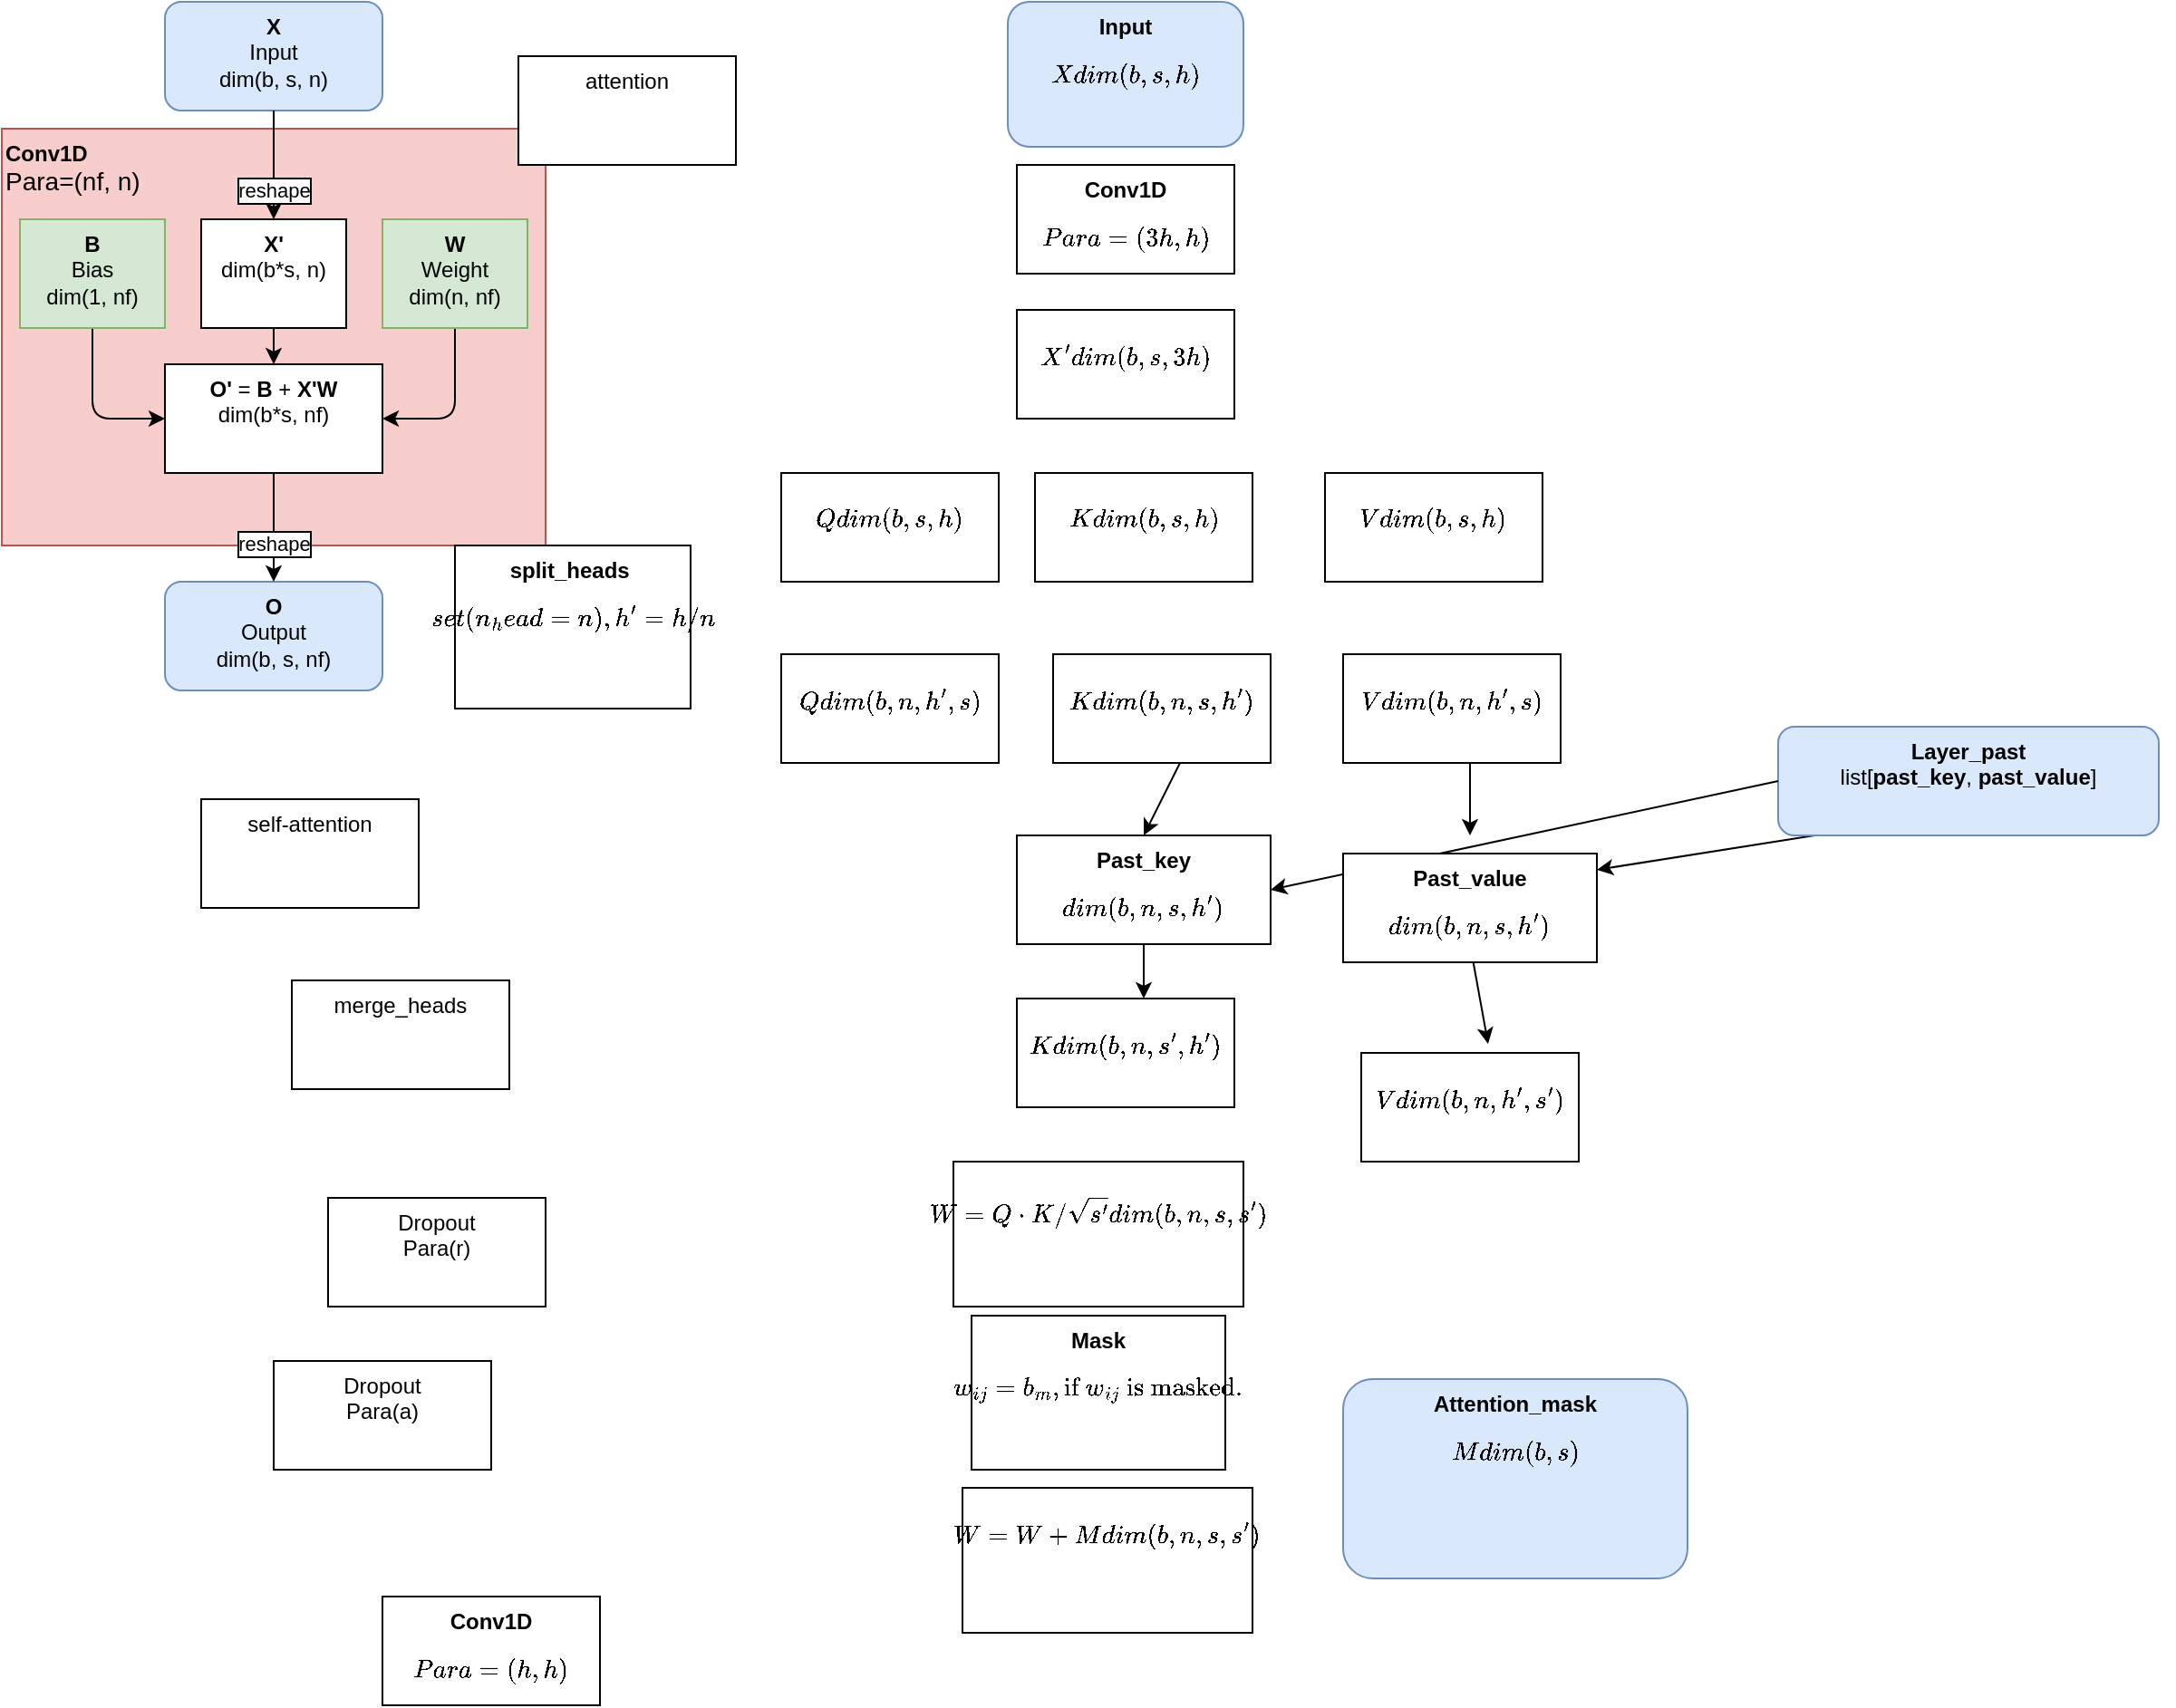 <mxfile version="13.6.9" type="github">
  <diagram id="C5RBs43oDa-KdzZeNtuy" name="Page-1">
    <mxGraphModel dx="1625" dy="526" grid="1" gridSize="10" guides="1" tooltips="1" connect="1" arrows="1" fold="1" page="1" pageScale="1" pageWidth="827" pageHeight="1169" math="1" shadow="0">
      <root>
        <mxCell id="WIyWlLk6GJQsqaUBKTNV-0" />
        <mxCell id="WIyWlLk6GJQsqaUBKTNV-1" parent="WIyWlLk6GJQsqaUBKTNV-0" />
        <mxCell id="5BxzUbeMujvAWOUuop8R-0" value="&lt;b&gt;Conv1D&lt;br&gt;&lt;/b&gt;&lt;font style=&quot;font-size: 14px&quot;&gt;Para=(nf, n)&lt;/font&gt;" style="rounded=0;whiteSpace=wrap;html=1;fillColor=#f8cecc;strokeColor=#b85450;align=left;verticalAlign=top;" parent="WIyWlLk6GJQsqaUBKTNV-1" vertex="1">
          <mxGeometry x="-810" y="80" width="300" height="230" as="geometry" />
        </mxCell>
        <mxCell id="5BxzUbeMujvAWOUuop8R-67" style="edgeStyle=orthogonalEdgeStyle;rounded=1;orthogonalLoop=1;jettySize=auto;html=1;entryX=1;entryY=0.5;entryDx=0;entryDy=0;verticalAlign=top;" parent="WIyWlLk6GJQsqaUBKTNV-1" source="5BxzUbeMujvAWOUuop8R-1" target="5BxzUbeMujvAWOUuop8R-6" edge="1">
          <mxGeometry relative="1" as="geometry" />
        </mxCell>
        <mxCell id="5BxzUbeMujvAWOUuop8R-1" value="&lt;b&gt;W&lt;br&gt;&lt;/b&gt;Weight&lt;br&gt;dim(n, nf)" style="rounded=0;whiteSpace=wrap;html=1;fillColor=#d5e8d4;strokeColor=#82b366;verticalAlign=top;" parent="WIyWlLk6GJQsqaUBKTNV-1" vertex="1">
          <mxGeometry x="-600" y="130" width="80" height="60" as="geometry" />
        </mxCell>
        <mxCell id="5BxzUbeMujvAWOUuop8R-66" style="edgeStyle=orthogonalEdgeStyle;rounded=1;orthogonalLoop=1;jettySize=auto;html=1;entryX=0;entryY=0.5;entryDx=0;entryDy=0;verticalAlign=top;" parent="WIyWlLk6GJQsqaUBKTNV-1" source="5BxzUbeMujvAWOUuop8R-2" target="5BxzUbeMujvAWOUuop8R-6" edge="1">
          <mxGeometry relative="1" as="geometry" />
        </mxCell>
        <mxCell id="5BxzUbeMujvAWOUuop8R-2" value="&lt;b&gt;B&lt;br&gt;&lt;/b&gt;Bias&lt;br&gt;dim(1, nf)" style="rounded=0;whiteSpace=wrap;html=1;fillColor=#d5e8d4;strokeColor=#82b366;verticalAlign=top;" parent="WIyWlLk6GJQsqaUBKTNV-1" vertex="1">
          <mxGeometry x="-800" y="130" width="80" height="60" as="geometry" />
        </mxCell>
        <mxCell id="5BxzUbeMujvAWOUuop8R-3" value="&lt;b&gt;X&lt;br&gt;&lt;/b&gt;Input&lt;br&gt;dim(b, s, n)" style="rounded=1;whiteSpace=wrap;html=1;labelBackgroundColor=none;fillColor=#dae8fc;strokeColor=#6c8ebf;verticalAlign=top;" parent="WIyWlLk6GJQsqaUBKTNV-1" vertex="1">
          <mxGeometry x="-720" y="10" width="120" height="60" as="geometry" />
        </mxCell>
        <mxCell id="5BxzUbeMujvAWOUuop8R-6" value="&lt;b&gt;O&#39;&lt;/b&gt; = &lt;b&gt;B&lt;/b&gt; + &lt;b&gt;X&#39;W&lt;/b&gt;&lt;br&gt;dim(b*s, nf)" style="rounded=0;whiteSpace=wrap;html=1;verticalAlign=top;" parent="WIyWlLk6GJQsqaUBKTNV-1" vertex="1">
          <mxGeometry x="-720" y="210" width="120" height="60" as="geometry" />
        </mxCell>
        <mxCell id="5BxzUbeMujvAWOUuop8R-44" value="" style="endArrow=classic;html=1;exitX=0.5;exitY=1;exitDx=0;exitDy=0;entryX=0.5;entryY=0;entryDx=0;entryDy=0;edgeStyle=orthogonalEdgeStyle;verticalAlign=top;" parent="WIyWlLk6GJQsqaUBKTNV-1" source="5BxzUbeMujvAWOUuop8R-3" target="5BxzUbeMujvAWOUuop8R-4" edge="1">
          <mxGeometry relative="1" as="geometry">
            <mxPoint x="-780" y="230" as="sourcePoint" />
            <mxPoint x="-760" y="260" as="targetPoint" />
          </mxGeometry>
        </mxCell>
        <mxCell id="5BxzUbeMujvAWOUuop8R-45" value="reshape" style="edgeLabel;resizable=0;html=1;align=center;verticalAlign=top;labelBorderColor=#000000;" parent="5BxzUbeMujvAWOUuop8R-44" connectable="0" vertex="1">
          <mxGeometry relative="1" as="geometry" />
        </mxCell>
        <mxCell id="5BxzUbeMujvAWOUuop8R-49" value="&lt;b&gt;O&lt;/b&gt;&lt;br&gt;Output&lt;br&gt;dim(b, s, nf)" style="rounded=1;whiteSpace=wrap;html=1;shadow=0;glass=0;labelBackgroundColor=none;sketch=0;fillColor=#dae8fc;strokeColor=#6c8ebf;verticalAlign=top;" parent="WIyWlLk6GJQsqaUBKTNV-1" vertex="1">
          <mxGeometry x="-720" y="330" width="120" height="60" as="geometry" />
        </mxCell>
        <mxCell id="5BxzUbeMujvAWOUuop8R-50" value="" style="endArrow=classic;html=1;exitX=0.5;exitY=1;exitDx=0;exitDy=0;entryX=0.5;entryY=0;entryDx=0;entryDy=0;verticalAlign=top;" parent="WIyWlLk6GJQsqaUBKTNV-1" source="5BxzUbeMujvAWOUuop8R-6" target="5BxzUbeMujvAWOUuop8R-49" edge="1">
          <mxGeometry relative="1" as="geometry">
            <mxPoint x="-780" y="230" as="sourcePoint" />
            <mxPoint x="-780" y="290" as="targetPoint" />
          </mxGeometry>
        </mxCell>
        <mxCell id="5BxzUbeMujvAWOUuop8R-51" value="reshape" style="edgeLabel;resizable=0;html=1;align=center;verticalAlign=top;labelBorderColor=#000000;" parent="5BxzUbeMujvAWOUuop8R-50" connectable="0" vertex="1">
          <mxGeometry relative="1" as="geometry">
            <mxPoint y="-5.14" as="offset" />
          </mxGeometry>
        </mxCell>
        <mxCell id="5BxzUbeMujvAWOUuop8R-65" value="" style="edgeStyle=orthogonalEdgeStyle;rounded=1;orthogonalLoop=1;jettySize=auto;html=1;verticalAlign=top;" parent="WIyWlLk6GJQsqaUBKTNV-1" source="5BxzUbeMujvAWOUuop8R-4" target="5BxzUbeMujvAWOUuop8R-6" edge="1">
          <mxGeometry relative="1" as="geometry" />
        </mxCell>
        <mxCell id="5BxzUbeMujvAWOUuop8R-4" value="&lt;b&gt;X&#39;&lt;br&gt;&lt;/b&gt;&lt;span&gt;dim(b*s, n)&lt;/span&gt;&lt;b&gt;&lt;br&gt;&lt;/b&gt;" style="rounded=0;whiteSpace=wrap;html=1;glass=0;shadow=0;sketch=0;verticalAlign=top;" parent="WIyWlLk6GJQsqaUBKTNV-1" vertex="1">
          <mxGeometry x="-700" y="130" width="80" height="60" as="geometry" />
        </mxCell>
        <mxCell id="7JXXCMrdwitXyQzOqRTU-0" value="&lt;b&gt;Conv1D&lt;/b&gt;$$Para=(3h,h)$$" style="rounded=0;whiteSpace=wrap;html=1;shadow=0;glass=0;labelBackgroundColor=none;sketch=0;align=center;verticalAlign=top;" vertex="1" parent="WIyWlLk6GJQsqaUBKTNV-1">
          <mxGeometry x="-250" y="100" width="120" height="60" as="geometry" />
        </mxCell>
        <mxCell id="7JXXCMrdwitXyQzOqRTU-2" value="Dropout&lt;br&gt;Para(a)" style="rounded=0;whiteSpace=wrap;html=1;shadow=0;glass=0;labelBackgroundColor=none;sketch=0;align=center;verticalAlign=top;" vertex="1" parent="WIyWlLk6GJQsqaUBKTNV-1">
          <mxGeometry x="-660" y="760" width="120" height="60" as="geometry" />
        </mxCell>
        <mxCell id="7JXXCMrdwitXyQzOqRTU-3" value="Dropout&lt;br&gt;Para(r)" style="rounded=0;whiteSpace=wrap;html=1;shadow=0;glass=0;labelBackgroundColor=none;sketch=0;align=center;verticalAlign=top;" vertex="1" parent="WIyWlLk6GJQsqaUBKTNV-1">
          <mxGeometry x="-630" y="670" width="120" height="60" as="geometry" />
        </mxCell>
        <mxCell id="7JXXCMrdwitXyQzOqRTU-4" value="&lt;b&gt;split_heads&amp;nbsp;&lt;/b&gt;$$set(n_head=n),\\&lt;br&gt;h&#39; = h/n$$" style="rounded=0;whiteSpace=wrap;html=1;shadow=0;glass=0;labelBackgroundColor=none;sketch=0;align=center;verticalAlign=top;horizontal=1;" vertex="1" parent="WIyWlLk6GJQsqaUBKTNV-1">
          <mxGeometry x="-560" y="310" width="130" height="90" as="geometry" />
        </mxCell>
        <mxCell id="7JXXCMrdwitXyQzOqRTU-6" value="attention" style="rounded=0;whiteSpace=wrap;html=1;shadow=0;glass=0;labelBackgroundColor=none;sketch=0;align=center;verticalAlign=top;" vertex="1" parent="WIyWlLk6GJQsqaUBKTNV-1">
          <mxGeometry x="-525" y="40" width="120" height="60" as="geometry" />
        </mxCell>
        <mxCell id="7JXXCMrdwitXyQzOqRTU-7" value="self-attention" style="rounded=0;whiteSpace=wrap;html=1;shadow=0;glass=0;labelBackgroundColor=none;sketch=0;align=center;verticalAlign=top;" vertex="1" parent="WIyWlLk6GJQsqaUBKTNV-1">
          <mxGeometry x="-700" y="450" width="120" height="60" as="geometry" />
        </mxCell>
        <mxCell id="7JXXCMrdwitXyQzOqRTU-8" value="merge_heads" style="rounded=0;whiteSpace=wrap;html=1;shadow=0;glass=0;labelBackgroundColor=none;sketch=0;align=center;verticalAlign=top;" vertex="1" parent="WIyWlLk6GJQsqaUBKTNV-1">
          <mxGeometry x="-650" y="550" width="120" height="60" as="geometry" />
        </mxCell>
        <mxCell id="7JXXCMrdwitXyQzOqRTU-10" value="&lt;b&gt;Input&lt;/b&gt; $$X\\dim(b, s, h)&lt;br&gt;$$" style="rounded=1;whiteSpace=wrap;html=1;labelBackgroundColor=none;fillColor=#dae8fc;strokeColor=#6c8ebf;verticalAlign=top;" vertex="1" parent="WIyWlLk6GJQsqaUBKTNV-1">
          <mxGeometry x="-255" y="10" width="130" height="80" as="geometry" />
        </mxCell>
        <mxCell id="7JXXCMrdwitXyQzOqRTU-12" value="$$X&#39;\\dim(b, s, 3h)$$&lt;b&gt;&lt;br&gt;&lt;/b&gt;" style="rounded=0;whiteSpace=wrap;html=1;glass=0;shadow=0;sketch=0;align=center;verticalAlign=top;" vertex="1" parent="WIyWlLk6GJQsqaUBKTNV-1">
          <mxGeometry x="-250" y="180" width="120" height="60" as="geometry" />
        </mxCell>
        <mxCell id="7JXXCMrdwitXyQzOqRTU-14" value="$$Q\\dim(b, s, h)$$" style="rounded=0;whiteSpace=wrap;html=1;glass=0;shadow=0;sketch=0;verticalAlign=top;" vertex="1" parent="WIyWlLk6GJQsqaUBKTNV-1">
          <mxGeometry x="-380" y="270" width="120" height="60" as="geometry" />
        </mxCell>
        <mxCell id="7JXXCMrdwitXyQzOqRTU-43" style="edgeStyle=none;rounded=1;orthogonalLoop=1;jettySize=auto;html=1;entryX=0.5;entryY=0;entryDx=0;entryDy=0;verticalAlign=top;" edge="1" parent="WIyWlLk6GJQsqaUBKTNV-1">
          <mxGeometry relative="1" as="geometry">
            <mxPoint y="430" as="sourcePoint" />
            <mxPoint y="470" as="targetPoint" />
          </mxGeometry>
        </mxCell>
        <mxCell id="7JXXCMrdwitXyQzOqRTU-41" style="edgeStyle=none;rounded=1;orthogonalLoop=1;jettySize=auto;html=1;entryX=0.5;entryY=0;entryDx=0;entryDy=0;verticalAlign=top;" edge="1" parent="WIyWlLk6GJQsqaUBKTNV-1" target="7JXXCMrdwitXyQzOqRTU-28">
          <mxGeometry relative="1" as="geometry">
            <mxPoint x="-160" y="430" as="sourcePoint" />
          </mxGeometry>
        </mxCell>
        <mxCell id="7JXXCMrdwitXyQzOqRTU-34" style="rounded=1;orthogonalLoop=1;jettySize=auto;html=1;exitX=1;exitY=0.5;exitDx=0;exitDy=0;verticalAlign=top;" edge="1" parent="WIyWlLk6GJQsqaUBKTNV-1" source="7JXXCMrdwitXyQzOqRTU-26">
          <mxGeometry relative="1" as="geometry">
            <mxPoint x="70" y="488.947" as="targetPoint" />
          </mxGeometry>
        </mxCell>
        <mxCell id="7JXXCMrdwitXyQzOqRTU-26" value="&lt;b&gt;Layer_past&lt;/b&gt;&lt;br&gt;list[&lt;b&gt;past_key&lt;/b&gt;,&amp;nbsp;&lt;b&gt;past_value&lt;/b&gt;]" style="rounded=1;whiteSpace=wrap;html=1;shadow=0;glass=0;labelBackgroundColor=none;sketch=0;align=center;fillColor=#dae8fc;strokeColor=#6c8ebf;verticalAlign=top;" vertex="1" parent="WIyWlLk6GJQsqaUBKTNV-1">
          <mxGeometry x="170" y="410" width="210" height="60" as="geometry" />
        </mxCell>
        <mxCell id="7JXXCMrdwitXyQzOqRTU-44" style="edgeStyle=none;rounded=1;orthogonalLoop=1;jettySize=auto;html=1;entryX=0.5;entryY=0;entryDx=0;entryDy=0;verticalAlign=top;" edge="1" parent="WIyWlLk6GJQsqaUBKTNV-1">
          <mxGeometry relative="1" as="geometry">
            <mxPoint y="530" as="sourcePoint" />
            <mxPoint x="10" y="585" as="targetPoint" />
          </mxGeometry>
        </mxCell>
        <mxCell id="7JXXCMrdwitXyQzOqRTU-42" style="edgeStyle=none;rounded=1;orthogonalLoop=1;jettySize=auto;html=1;entryX=0.5;entryY=0;entryDx=0;entryDy=0;verticalAlign=top;" edge="1" parent="WIyWlLk6GJQsqaUBKTNV-1" source="7JXXCMrdwitXyQzOqRTU-28">
          <mxGeometry relative="1" as="geometry">
            <mxPoint x="-180" y="560" as="targetPoint" />
          </mxGeometry>
        </mxCell>
        <mxCell id="7JXXCMrdwitXyQzOqRTU-28" value="&lt;b&gt;Past_key&lt;/b&gt;&lt;br&gt;$$dim(b,n,s,h&#39;)$$&lt;br&gt;&lt;b&gt;&lt;br&gt;&lt;/b&gt;" style="rounded=0;whiteSpace=wrap;html=1;glass=0;shadow=0;sketch=0;verticalAlign=top;" vertex="1" parent="WIyWlLk6GJQsqaUBKTNV-1">
          <mxGeometry x="-250" y="470" width="140" height="60" as="geometry" />
        </mxCell>
        <mxCell id="7JXXCMrdwitXyQzOqRTU-32" value="" style="endArrow=classic;html=1;exitX=0;exitY=0.5;exitDx=0;exitDy=0;entryX=1;entryY=0.5;entryDx=0;entryDy=0;verticalAlign=top;" edge="1" parent="WIyWlLk6GJQsqaUBKTNV-1" source="7JXXCMrdwitXyQzOqRTU-26" target="7JXXCMrdwitXyQzOqRTU-28">
          <mxGeometry relative="1" as="geometry">
            <mxPoint x="-320" y="210" as="sourcePoint" />
            <mxPoint x="-220" y="210" as="targetPoint" />
          </mxGeometry>
        </mxCell>
        <mxCell id="7JXXCMrdwitXyQzOqRTU-33" value="transpose" style="edgeLabel;resizable=0;html=1;align=center;verticalAlign=top;" connectable="0" vertex="1" parent="7JXXCMrdwitXyQzOqRTU-32">
          <mxGeometry relative="1" as="geometry" />
        </mxCell>
        <mxCell id="7JXXCMrdwitXyQzOqRTU-46" value="$$W=Q\cdot K/\sqrt{s&#39;}\\dim(b,n,s,s&#39;)$$" style="rounded=0;whiteSpace=wrap;html=1;shadow=0;glass=0;labelBackgroundColor=none;sketch=0;align=center;verticalAlign=top;" vertex="1" parent="WIyWlLk6GJQsqaUBKTNV-1">
          <mxGeometry x="-285" y="650" width="160" height="80" as="geometry" />
        </mxCell>
        <mxCell id="7JXXCMrdwitXyQzOqRTU-49" style="edgeStyle=none;rounded=1;orthogonalLoop=1;jettySize=auto;html=1;exitX=0.5;exitY=1;exitDx=0;exitDy=0;verticalAlign=top;" edge="1" parent="WIyWlLk6GJQsqaUBKTNV-1" source="7JXXCMrdwitXyQzOqRTU-0" target="7JXXCMrdwitXyQzOqRTU-0">
          <mxGeometry relative="1" as="geometry" />
        </mxCell>
        <mxCell id="7JXXCMrdwitXyQzOqRTU-50" value="$$K\\dim(b, s, h)$$" style="rounded=0;whiteSpace=wrap;html=1;glass=0;shadow=0;sketch=0;verticalAlign=top;" vertex="1" parent="WIyWlLk6GJQsqaUBKTNV-1">
          <mxGeometry x="-240" y="270" width="120" height="60" as="geometry" />
        </mxCell>
        <mxCell id="7JXXCMrdwitXyQzOqRTU-51" value="$$V\\dim(b, s, h)$$" style="rounded=0;whiteSpace=wrap;html=1;glass=0;shadow=0;sketch=0;verticalAlign=top;" vertex="1" parent="WIyWlLk6GJQsqaUBKTNV-1">
          <mxGeometry x="-80" y="270" width="120" height="60" as="geometry" />
        </mxCell>
        <mxCell id="7JXXCMrdwitXyQzOqRTU-52" value="$$Q\\dim(b,n, h&#39;,s)$$" style="rounded=0;whiteSpace=wrap;html=1;glass=0;shadow=0;sketch=0;verticalAlign=top;" vertex="1" parent="WIyWlLk6GJQsqaUBKTNV-1">
          <mxGeometry x="-380" y="370" width="120" height="60" as="geometry" />
        </mxCell>
        <mxCell id="7JXXCMrdwitXyQzOqRTU-54" value="$$K\\dim(b,n, s,h&#39;)$$" style="rounded=0;whiteSpace=wrap;html=1;glass=0;shadow=0;sketch=0;verticalAlign=top;" vertex="1" parent="WIyWlLk6GJQsqaUBKTNV-1">
          <mxGeometry x="-230" y="370" width="120" height="60" as="geometry" />
        </mxCell>
        <mxCell id="7JXXCMrdwitXyQzOqRTU-55" value="$$V\\dim(b,n,h&#39;,s)$$" style="rounded=0;whiteSpace=wrap;html=1;glass=0;shadow=0;sketch=0;verticalAlign=top;" vertex="1" parent="WIyWlLk6GJQsqaUBKTNV-1">
          <mxGeometry x="-70" y="370" width="120" height="60" as="geometry" />
        </mxCell>
        <mxCell id="7JXXCMrdwitXyQzOqRTU-57" value="&lt;b&gt;Past_value&lt;/b&gt;&lt;br&gt;$$dim(b,n,s,h&#39;)$$&lt;br&gt;&lt;b&gt;&lt;br&gt;&lt;/b&gt;" style="rounded=0;whiteSpace=wrap;html=1;glass=0;shadow=0;sketch=0;verticalAlign=top;" vertex="1" parent="WIyWlLk6GJQsqaUBKTNV-1">
          <mxGeometry x="-70" y="480" width="140" height="60" as="geometry" />
        </mxCell>
        <mxCell id="7JXXCMrdwitXyQzOqRTU-58" value="$$K\\dim(b,n, s&#39;,h&#39;)$$" style="rounded=0;whiteSpace=wrap;html=1;glass=0;shadow=0;sketch=0;verticalAlign=top;" vertex="1" parent="WIyWlLk6GJQsqaUBKTNV-1">
          <mxGeometry x="-250" y="560" width="120" height="60" as="geometry" />
        </mxCell>
        <mxCell id="7JXXCMrdwitXyQzOqRTU-59" value="$$V\\dim(b,n,h&#39;,s&#39;)$$" style="rounded=0;whiteSpace=wrap;html=1;glass=0;shadow=0;sketch=0;verticalAlign=top;" vertex="1" parent="WIyWlLk6GJQsqaUBKTNV-1">
          <mxGeometry x="-60" y="590" width="120" height="60" as="geometry" />
        </mxCell>
        <mxCell id="7JXXCMrdwitXyQzOqRTU-60" value="&lt;b&gt;Conv1D&lt;/b&gt;$$Para=(h,h)$$" style="rounded=0;whiteSpace=wrap;html=1;shadow=0;glass=0;labelBackgroundColor=none;sketch=0;align=center;verticalAlign=top;" vertex="1" parent="WIyWlLk6GJQsqaUBKTNV-1">
          <mxGeometry x="-600" y="890" width="120" height="60" as="geometry" />
        </mxCell>
        <mxCell id="7JXXCMrdwitXyQzOqRTU-61" value="&lt;b&gt;Mask&lt;/b&gt;$$w_{ij}=b_m,\\ \textrm{if}\&amp;nbsp; w_{ij}\textrm{&lt;br&gt;is masked.}$$" style="rounded=0;whiteSpace=wrap;html=1;shadow=0;glass=0;labelBackgroundColor=none;sketch=0;align=center;verticalAlign=top;" vertex="1" parent="WIyWlLk6GJQsqaUBKTNV-1">
          <mxGeometry x="-275" y="735" width="140" height="85" as="geometry" />
        </mxCell>
        <mxCell id="7JXXCMrdwitXyQzOqRTU-62" style="edgeStyle=none;rounded=1;orthogonalLoop=1;jettySize=auto;html=1;exitX=0.75;exitY=0;exitDx=0;exitDy=0;" edge="1" parent="WIyWlLk6GJQsqaUBKTNV-1" source="7JXXCMrdwitXyQzOqRTU-58" target="7JXXCMrdwitXyQzOqRTU-58">
          <mxGeometry relative="1" as="geometry" />
        </mxCell>
        <mxCell id="7JXXCMrdwitXyQzOqRTU-63" value="$$W=W+M&lt;br&gt;\\dim(b,n,s,s&#39;)$$" style="rounded=0;whiteSpace=wrap;html=1;shadow=0;glass=0;labelBackgroundColor=none;sketch=0;align=center;verticalAlign=top;" vertex="1" parent="WIyWlLk6GJQsqaUBKTNV-1">
          <mxGeometry x="-280" y="830" width="160" height="80" as="geometry" />
        </mxCell>
        <mxCell id="7JXXCMrdwitXyQzOqRTU-64" value="&lt;b&gt;Attention_mask&lt;br&gt;&lt;/b&gt;$$M\\dim(b,s)$$" style="rounded=1;whiteSpace=wrap;html=1;shadow=0;glass=0;labelBackgroundColor=none;sketch=0;align=center;fillColor=#dae8fc;strokeColor=#6c8ebf;verticalAlign=top;" vertex="1" parent="WIyWlLk6GJQsqaUBKTNV-1">
          <mxGeometry x="-70" y="770" width="190" height="110" as="geometry" />
        </mxCell>
      </root>
    </mxGraphModel>
  </diagram>
</mxfile>
